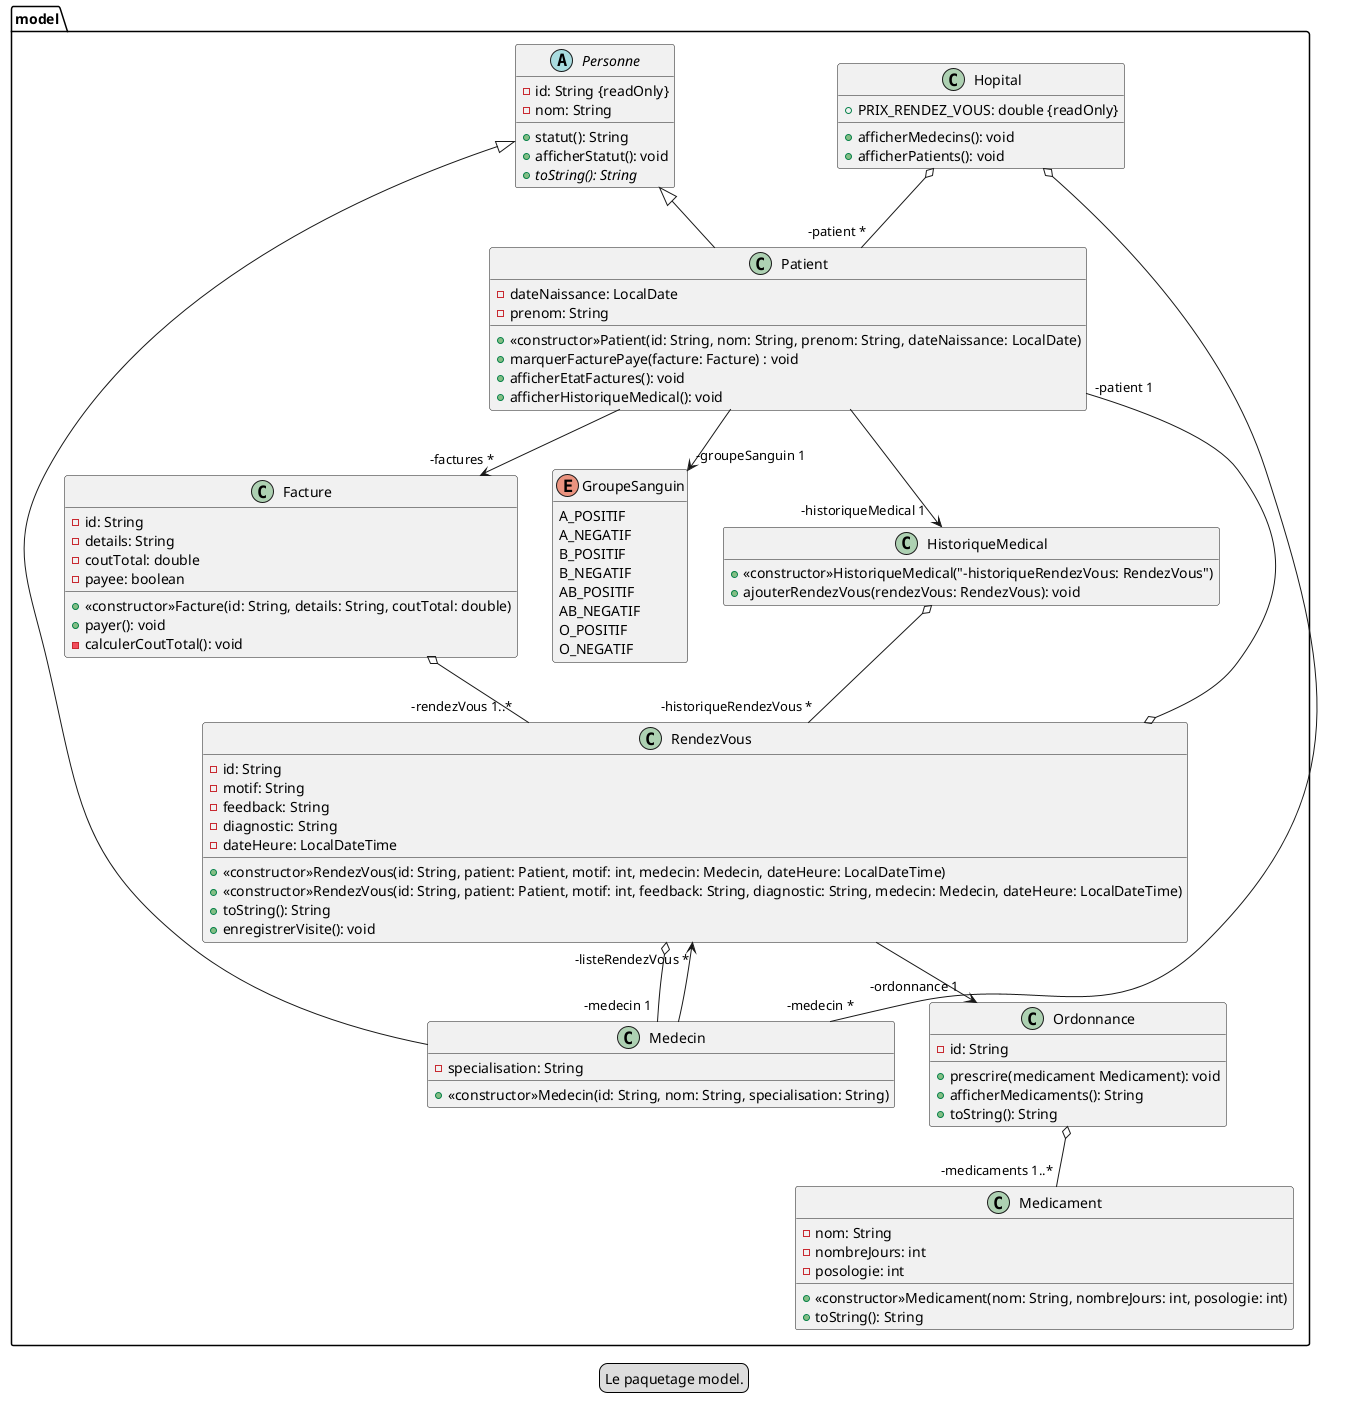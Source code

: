 @startuml

legend Le paquetage model.

hide empty members

package model {

    abstract class Personne {
        -id: String {readOnly}
        -nom: String

        +statut(): String
        +afficherStatut(): void
        +{abstract}toString(): String
    }

    class Patient extends Personne {
        -dateNaissance: LocalDate
        -prenom: String

        +<<constructor>>Patient(id: String, nom: String, prenom: String, dateNaissance: LocalDate)
        +marquerFacturePaye(facture: Facture) : void
        +afficherEtatFactures(): void
        +afficherHistoriqueMedical(): void
    }


    class Medecin extends Personne {
        -specialisation: String

        +<<constructor>>Medecin(id: String, nom: String, specialisation: String)
    }

    class RendezVous {
        -id: String
        -motif: String
        -feedback: String
        -diagnostic: String
        -dateHeure: LocalDateTime

        +<<constructor>>RendezVous(id: String, patient: Patient, motif: int, medecin: Medecin, dateHeure: LocalDateTime)
        +<<constructor>>RendezVous(id: String, patient: Patient, motif: int, feedback: String, diagnostic: String, medecin: Medecin, dateHeure: LocalDateTime)
        +toString(): String
        +enregistrerVisite(): void
    }

    class Ordonnance {
        -id: String

        +prescrire(medicament Medicament): void
        +afficherMedicaments(): String
        +toString(): String
    }

    class Medicament {
        -nom: String
        -nombreJours: int
        -posologie: int

        +<<constructor>>Medicament(nom: String, nombreJours: int, posologie: int)
        +toString(): String
    }

    class Facture {
        -id: String
        -details: String
        -coutTotal: double
        -payee: boolean

        +<<constructor>>Facture(id: String, details: String, coutTotal: double)
        +payer(): void
        -calculerCoutTotal(): void
    }

    class Hopital {
        +PRIX_RENDEZ_VOUS: double {readOnly}
        +afficherMedecins(): void
        +afficherPatients(): void
    }

    class HistoriqueMedical {
        +<<constructor>>HistoriqueMedical("-historiqueRendezVous: RendezVous")
        +ajouterRendezVous(rendezVous: RendezVous): void
    }

    enum GroupeSanguin {
        A_POSITIF
        A_NEGATIF
        B_POSITIF
        B_NEGATIF
        AB_POSITIF
        AB_NEGATIF
        O_POSITIF
        O_NEGATIF
    }

    Patient --> "-factures *" Facture
    Patient --> "-groupeSanguin 1" GroupeSanguin
    Patient --> "-historiqueMedical 1" HistoriqueMedical

    Medecin --> "-listeRendezVous *" RendezVous

    RendezVous o-- "-medecin 1" Medecin
    RendezVous o-- "-patient 1" Patient
    RendezVous --> "-ordonnance 1" Ordonnance

    Ordonnance o-- "-medicaments 1..*" Medicament

    Hopital o-- "-medecin *" Medecin
    Hopital o-- "-patient *" Patient

    HistoriqueMedical o-- "-historiqueRendezVous *" RendezVous

    Facture o-- "-rendezVous 1..*" RendezVous
}

@enduml